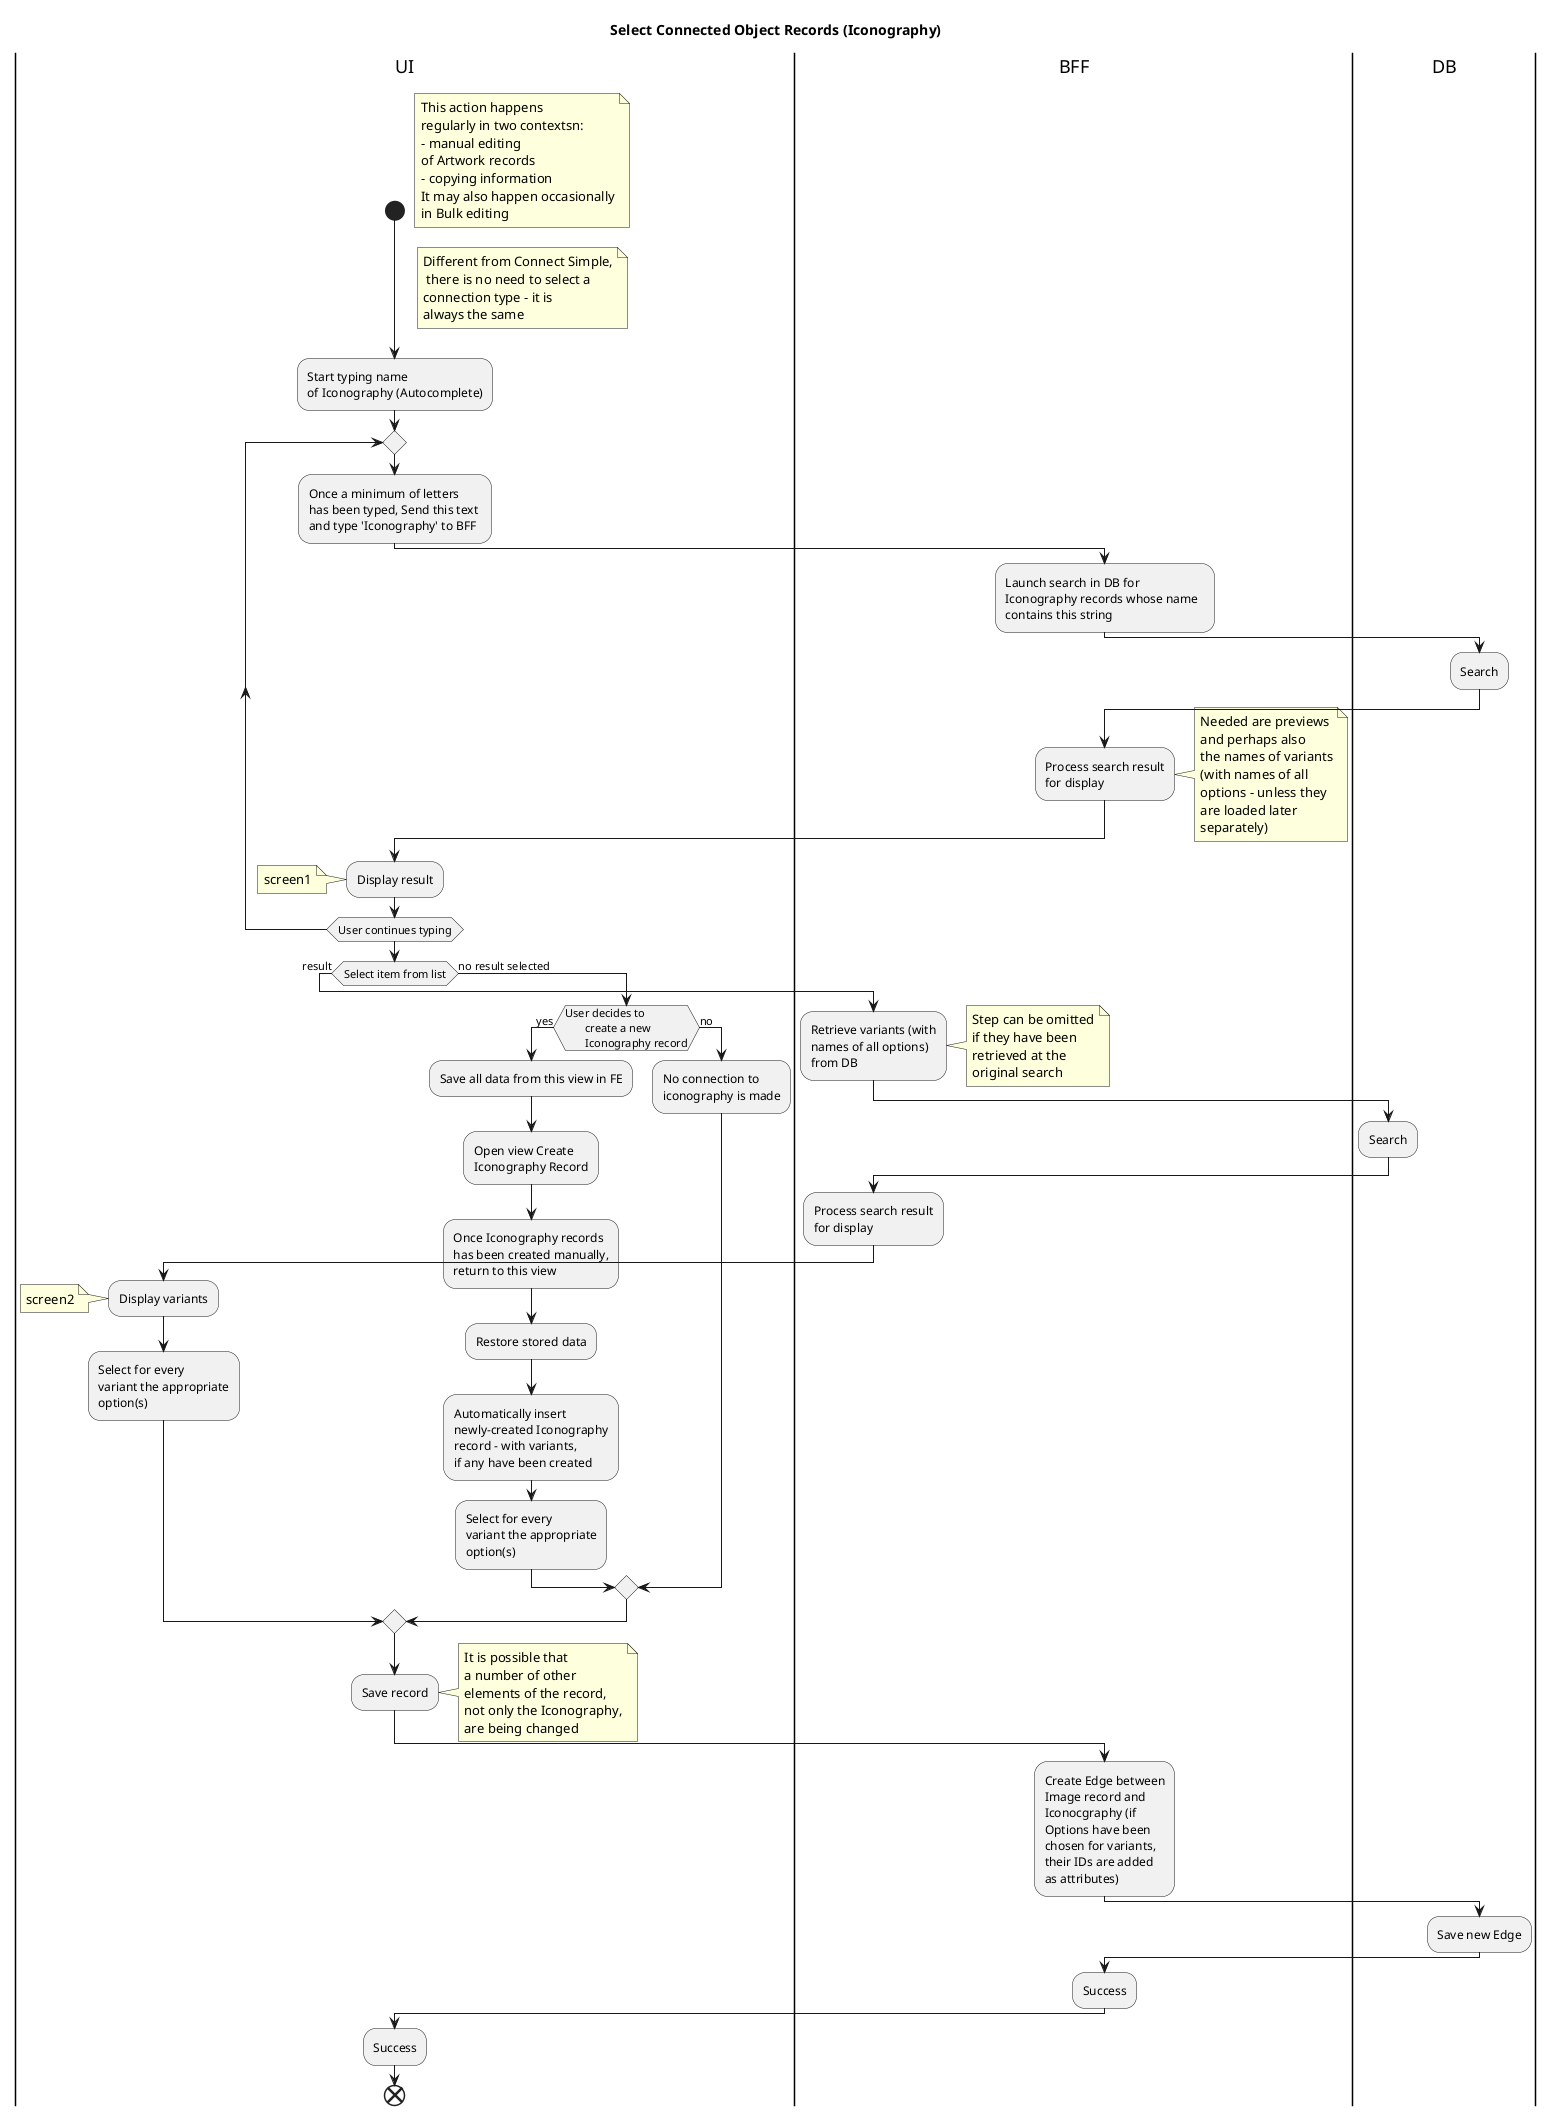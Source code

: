 @startuml connect_iconography
title Select Connected Object Records (Iconography)

|UI|
start
note right
This action happens
regularly in two contextsn:
- manual editing
of Artwork records 
- copying information 
It may also happen occasionally
in Bulk editing
endnote
note right
Different from Connect Simple,
 there is no need to select a 
connection type - it is 
always the same
end note

:Start typing name
of Iconography (Autocomplete);

repeat
    :Once a minimum of letters
    has been typed, Send this text 
    and type 'Iconography' to BFF;
    |BFF|
    :Launch search in DB for
    Iconography records whose name  
    contains this string;
    |DB|
    :Search;
    |BFF|
    :Process search result
    for display;
    note right
    Needed are previews
    and perhaps also 
    the names of variants
    (with names of all 
    options - unless they 
    are loaded later 
    separately)
    end note
    |UI|
    :Display result;
    note left
    screen1
    end note

repeat while (User continues typing)

if (Select item from list) then (result)
    |BFF|
    :Retrieve variants (with 
    names of all options) 
    from DB;
    note right
    Step can be omitted
    if they have been
    retrieved at the 
    original search
    end note
    |DB|
    :Search;
    |BFF|
    :Process search result 
    for display;
    |UI|
    :Display variants;
    note left
    screen2
    end note
    :Select for every 
    variant the appropriate
    option(s);

else (no result selected)
       if (User decides to
       create a new 
       Iconography record) then (yes)
      
        :Save all data from this view in FE;
        :Open view Create 
        Iconography Record;
        :Once Iconography records
        has been created manually,
        return to this view;
        :Restore stored data;
        :Automatically insert 
        newly-created Iconography
        record - with variants,
        if any have been created;
        :Select for every
        variant the appropriate
        option(s);
    else (no)
        :No connection to 
        iconography is made;
    end if
end if
:Save record;
note right
It is possible that 
a number of other 
elements of the record, 
not only the Iconography,
are being changed
end note
|BFF|
:Create Edge between
Image record and 
Iconocgraphy (if 
Options have been 
chosen for variants,
their IDs are added 
as attributes);
|DB|
:Save new Edge;
|BFF|
:Success;
|UI|
:Success;



end

@enduml